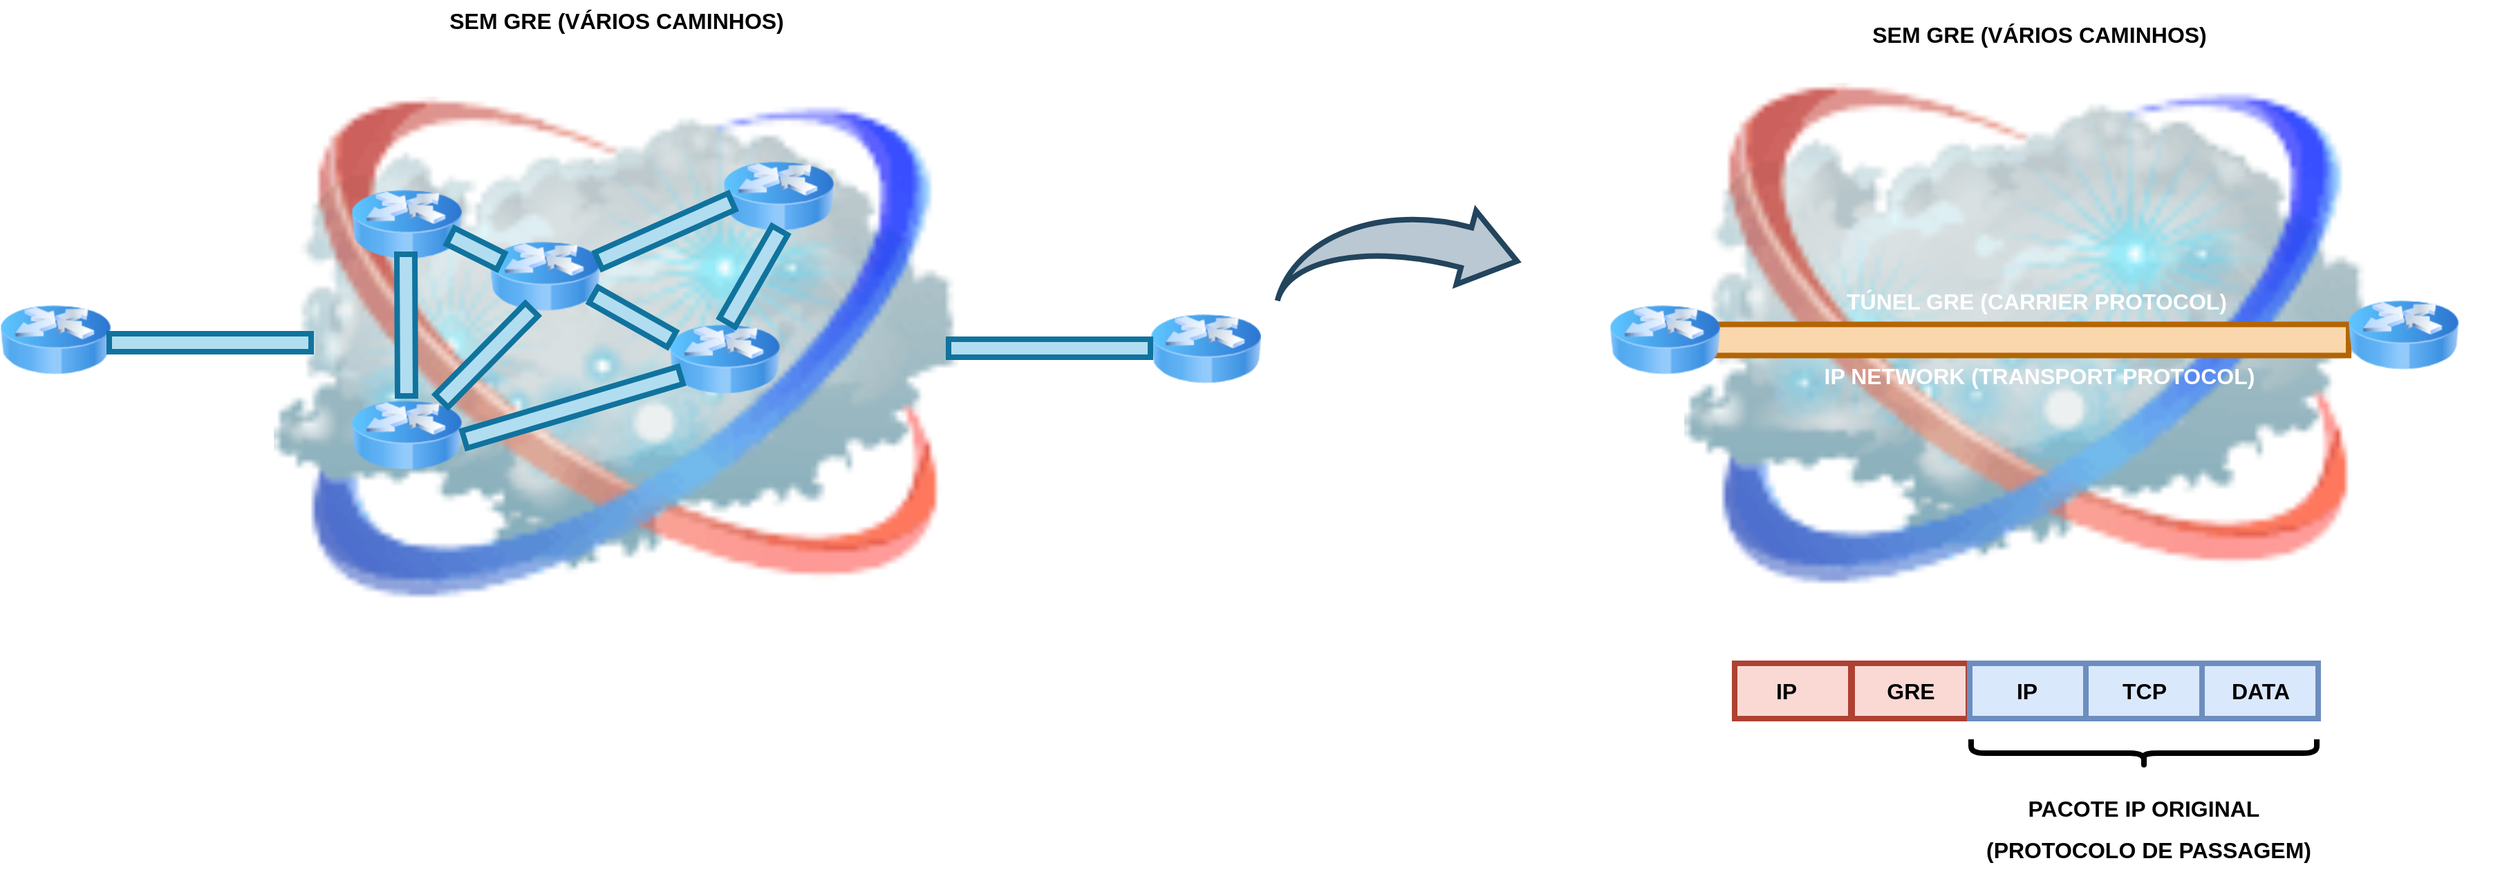 <mxfile version="23.1.2" type="device">
  <diagram name="Página-1" id="7_pxQJQu3ZF1BAzhBtyt">
    <mxGraphModel dx="2021" dy="716" grid="1" gridSize="10" guides="1" tooltips="1" connect="1" arrows="1" fold="1" page="1" pageScale="1" pageWidth="827" pageHeight="1169" math="0" shadow="0">
      <root>
        <mxCell id="0" />
        <mxCell id="1" parent="0" />
        <mxCell id="cVbs8vAGkjkzM21ZBmP--22" value="" style="image;html=1;image=img/lib/clip_art/networking/Cloud_128x128.png" vertex="1" parent="1">
          <mxGeometry x="1080" y="60" width="683" height="365" as="geometry" />
        </mxCell>
        <mxCell id="cVbs8vAGkjkzM21ZBmP--31" value="" style="rounded=0;whiteSpace=wrap;html=1;fillColor=#fad7ac;strokeColor=#b46504;strokeWidth=4;" vertex="1" parent="1">
          <mxGeometry x="1196" y="234.75" width="458.5" height="22.5" as="geometry" />
        </mxCell>
        <mxCell id="cVbs8vAGkjkzM21ZBmP--8" value="" style="image;html=1;image=img/lib/clip_art/networking/Cloud_128x128.png" vertex="1" parent="1">
          <mxGeometry x="60.0" y="70" width="683" height="365" as="geometry" />
        </mxCell>
        <mxCell id="cVbs8vAGkjkzM21ZBmP--1" value="" style="image;html=1;image=img/lib/clip_art/networking/Router_Icon_128x128.png" vertex="1" parent="1">
          <mxGeometry x="-44" y="206" width="80" height="80" as="geometry" />
        </mxCell>
        <mxCell id="cVbs8vAGkjkzM21ZBmP--2" value="" style="image;html=1;image=img/lib/clip_art/networking/Router_Icon_128x128.png" vertex="1" parent="1">
          <mxGeometry x="310" y="160" width="80" height="80" as="geometry" />
        </mxCell>
        <mxCell id="cVbs8vAGkjkzM21ZBmP--3" value="" style="image;html=1;image=img/lib/clip_art/networking/Router_Icon_128x128.png" vertex="1" parent="1">
          <mxGeometry x="440" y="220" width="80" height="80" as="geometry" />
        </mxCell>
        <mxCell id="cVbs8vAGkjkzM21ZBmP--4" value="" style="image;html=1;image=img/lib/clip_art/networking/Router_Icon_128x128.png" vertex="1" parent="1">
          <mxGeometry x="210" y="275" width="80" height="80" as="geometry" />
        </mxCell>
        <mxCell id="cVbs8vAGkjkzM21ZBmP--5" value="" style="image;html=1;image=img/lib/clip_art/networking/Router_Icon_128x128.png" vertex="1" parent="1">
          <mxGeometry x="479" y="102" width="80" height="80" as="geometry" />
        </mxCell>
        <mxCell id="cVbs8vAGkjkzM21ZBmP--6" value="" style="image;html=1;image=img/lib/clip_art/networking/Router_Icon_128x128.png" vertex="1" parent="1">
          <mxGeometry x="788" y="212.5" width="80" height="80" as="geometry" />
        </mxCell>
        <mxCell id="cVbs8vAGkjkzM21ZBmP--9" value="" style="shape=flexArrow;endArrow=none;html=1;rounded=0;endFill=0;endSize=6;fillColor=#b1ddf0;fillStyle=solid;targetPerimeterSpacing=0;sourcePerimeterSpacing=0;strokeWidth=4;strokeColor=#10739e;" edge="1" parent="1">
          <mxGeometry width="50" height="50" relative="1" as="geometry">
            <mxPoint x="290" y="318.58" as="sourcePoint" />
            <mxPoint x="450" y="271" as="targetPoint" />
          </mxGeometry>
        </mxCell>
        <mxCell id="cVbs8vAGkjkzM21ZBmP--10" value="" style="shape=flexArrow;endArrow=none;html=1;rounded=0;endFill=0;endSize=6;fillColor=#b1ddf0;fillStyle=solid;targetPerimeterSpacing=0;sourcePerimeterSpacing=0;strokeWidth=4;strokeColor=#10739e;" edge="1" parent="1">
          <mxGeometry width="50" height="50" relative="1" as="geometry">
            <mxPoint x="33" y="248" as="sourcePoint" />
            <mxPoint x="183" y="248" as="targetPoint" />
          </mxGeometry>
        </mxCell>
        <mxCell id="cVbs8vAGkjkzM21ZBmP--11" value="" style="shape=flexArrow;endArrow=none;html=1;rounded=0;endFill=0;endSize=6;fillColor=#b1ddf0;fillStyle=solid;targetPerimeterSpacing=0;sourcePerimeterSpacing=0;strokeWidth=4;strokeColor=#10739e;" edge="1" parent="1">
          <mxGeometry width="50" height="50" relative="1" as="geometry">
            <mxPoint x="640" y="252" as="sourcePoint" />
            <mxPoint x="790" y="252" as="targetPoint" />
          </mxGeometry>
        </mxCell>
        <mxCell id="cVbs8vAGkjkzM21ZBmP--12" value="" style="shape=flexArrow;endArrow=none;html=1;rounded=0;endFill=0;endSize=6;fillColor=#b1ddf0;fillStyle=solid;targetPerimeterSpacing=0;sourcePerimeterSpacing=0;strokeWidth=4;strokeColor=#10739e;" edge="1" parent="1">
          <mxGeometry width="50" height="50" relative="1" as="geometry">
            <mxPoint x="342" y="222.52" as="sourcePoint" />
            <mxPoint x="274" y="291.5" as="targetPoint" />
          </mxGeometry>
        </mxCell>
        <mxCell id="cVbs8vAGkjkzM21ZBmP--13" value="" style="shape=flexArrow;endArrow=none;html=1;rounded=0;endFill=0;endSize=6;fillColor=#b1ddf0;fillStyle=solid;targetPerimeterSpacing=0;sourcePerimeterSpacing=0;strokeWidth=4;strokeColor=#10739e;" edge="1" parent="1">
          <mxGeometry width="50" height="50" relative="1" as="geometry">
            <mxPoint x="487" y="145" as="sourcePoint" />
            <mxPoint x="387" y="189.49" as="targetPoint" />
          </mxGeometry>
        </mxCell>
        <mxCell id="cVbs8vAGkjkzM21ZBmP--14" value="" style="shape=flexArrow;endArrow=none;html=1;rounded=0;endFill=0;endSize=6;fillColor=#b1ddf0;fillStyle=solid;targetPerimeterSpacing=0;sourcePerimeterSpacing=0;strokeWidth=4;strokeColor=#10739e;" edge="1" parent="1">
          <mxGeometry width="50" height="50" relative="1" as="geometry">
            <mxPoint x="443.5" y="246.5" as="sourcePoint" />
            <mxPoint x="383.5" y="212.5" as="targetPoint" />
          </mxGeometry>
        </mxCell>
        <mxCell id="cVbs8vAGkjkzM21ZBmP--15" value="" style="shape=flexArrow;endArrow=none;html=1;rounded=0;endFill=0;endSize=6;fillColor=#b1ddf0;fillStyle=solid;targetPerimeterSpacing=0;sourcePerimeterSpacing=0;strokeWidth=4;strokeColor=#10739e;" edge="1" parent="1">
          <mxGeometry width="50" height="50" relative="1" as="geometry">
            <mxPoint x="481" y="235" as="sourcePoint" />
            <mxPoint x="521" y="165" as="targetPoint" />
          </mxGeometry>
        </mxCell>
        <mxCell id="cVbs8vAGkjkzM21ZBmP--20" value="" style="html=1;shadow=0;dashed=0;align=center;verticalAlign=middle;shape=mxgraph.arrows2.jumpInArrow;dy=15;dx=38;arrowHead=55;rotation=15;fillColor=#bac8d3;strokeColor=#23445d;strokeWidth=4;" vertex="1" parent="1">
          <mxGeometry x="890" y="140" width="160" height="100" as="geometry" />
        </mxCell>
        <mxCell id="cVbs8vAGkjkzM21ZBmP--21" value="" style="image;html=1;image=img/lib/clip_art/networking/Router_Icon_128x128.png" vertex="1" parent="1">
          <mxGeometry x="1120" y="206" width="80" height="80" as="geometry" />
        </mxCell>
        <mxCell id="cVbs8vAGkjkzM21ZBmP--23" value="" style="image;html=1;image=img/lib/clip_art/networking/Router_Icon_128x128.png" vertex="1" parent="1">
          <mxGeometry x="1654" y="202.5" width="80" height="80" as="geometry" />
        </mxCell>
        <mxCell id="cVbs8vAGkjkzM21ZBmP--28" value="&lt;font style=&quot;font-size: 16px;&quot;&gt;&lt;b&gt;TÚNEL GRE (CARRIER PROTOCOL)&lt;br&gt;&lt;/b&gt;&lt;/font&gt;" style="text;html=1;strokeColor=none;fillColor=none;align=center;verticalAlign=middle;whiteSpace=wrap;rounded=0;strokeWidth=13;spacing=4;fontColor=#FFFFFF;" vertex="1" parent="1">
          <mxGeometry x="1276.25" y="202.5" width="306" height="30" as="geometry" />
        </mxCell>
        <mxCell id="cVbs8vAGkjkzM21ZBmP--32" value="&lt;b style=&quot;font-size: 16px;&quot;&gt;IP NETWORK (TRANSPORT PROTOCOL)&lt;br&gt;&lt;/b&gt;" style="text;html=1;strokeColor=none;fillColor=none;align=center;verticalAlign=middle;whiteSpace=wrap;rounded=0;strokeWidth=13;spacing=4;fontColor=#FFFFFF;" vertex="1" parent="1">
          <mxGeometry x="1272.25" y="257.25" width="317.75" height="30" as="geometry" />
        </mxCell>
        <mxCell id="cVbs8vAGkjkzM21ZBmP--34" value="" style="image;html=1;image=img/lib/clip_art/networking/Router_Icon_128x128.png" vertex="1" parent="1">
          <mxGeometry x="210" y="122.5" width="80" height="80" as="geometry" />
        </mxCell>
        <mxCell id="cVbs8vAGkjkzM21ZBmP--35" value="" style="shape=flexArrow;endArrow=none;html=1;rounded=0;endFill=0;endSize=6;fillColor=#b1ddf0;fillStyle=solid;targetPerimeterSpacing=0;sourcePerimeterSpacing=0;strokeWidth=4;strokeColor=#10739e;" edge="1" parent="1">
          <mxGeometry width="50" height="50" relative="1" as="geometry">
            <mxPoint x="249.5" y="182.0" as="sourcePoint" />
            <mxPoint x="250" y="288.48" as="targetPoint" />
          </mxGeometry>
        </mxCell>
        <mxCell id="cVbs8vAGkjkzM21ZBmP--36" value="" style="shape=flexArrow;endArrow=none;html=1;rounded=0;endFill=0;endSize=6;fillColor=#b1ddf0;fillStyle=solid;targetPerimeterSpacing=0;sourcePerimeterSpacing=0;strokeWidth=4;strokeColor=#10739e;" edge="1" parent="1">
          <mxGeometry width="50" height="50" relative="1" as="geometry">
            <mxPoint x="320" y="190" as="sourcePoint" />
            <mxPoint x="280" y="170" as="targetPoint" />
          </mxGeometry>
        </mxCell>
        <mxCell id="cVbs8vAGkjkzM21ZBmP--37" value="&lt;b style=&quot;font-size: 16px;&quot;&gt;&lt;font style=&quot;font-size: 16px;&quot;&gt;SEM GRE (VÁRIOS CAMINHOS)&lt;br&gt;&lt;/font&gt;&lt;/b&gt;" style="text;html=1;strokeColor=none;fillColor=none;align=center;verticalAlign=middle;whiteSpace=wrap;rounded=0;strokeWidth=13;spacing=4;fontColor=#000000;" vertex="1" parent="1">
          <mxGeometry x="248.5" width="306" height="30" as="geometry" />
        </mxCell>
        <mxCell id="cVbs8vAGkjkzM21ZBmP--38" value="&lt;b style=&quot;font-size: 16px;&quot;&gt;&lt;font style=&quot;font-size: 16px;&quot;&gt;SEM GRE (VÁRIOS CAMINHOS)&lt;br&gt;&lt;/font&gt;&lt;/b&gt;" style="text;html=1;strokeColor=none;fillColor=none;align=center;verticalAlign=middle;whiteSpace=wrap;rounded=0;strokeWidth=13;spacing=4;fontColor=#000000;" vertex="1" parent="1">
          <mxGeometry x="1278.13" y="10" width="306" height="30" as="geometry" />
        </mxCell>
        <mxCell id="cVbs8vAGkjkzM21ZBmP--39" value="" style="rounded=0;whiteSpace=wrap;html=1;strokeWidth=4;fillColor=#fad9d5;strokeColor=#ae4132;" vertex="1" parent="1">
          <mxGeometry x="1210.5" y="480" width="84" height="40" as="geometry" />
        </mxCell>
        <mxCell id="cVbs8vAGkjkzM21ZBmP--40" value="" style="rounded=0;whiteSpace=wrap;html=1;strokeWidth=4;fillColor=#fad9d5;strokeColor=#ae4132;" vertex="1" parent="1">
          <mxGeometry x="1295.5" y="480" width="84" height="40" as="geometry" />
        </mxCell>
        <mxCell id="cVbs8vAGkjkzM21ZBmP--41" value="" style="rounded=0;whiteSpace=wrap;html=1;strokeWidth=4;fillColor=#dae8fc;strokeColor=#6c8ebf;" vertex="1" parent="1">
          <mxGeometry x="1380.5" y="480" width="84" height="40" as="geometry" />
        </mxCell>
        <mxCell id="cVbs8vAGkjkzM21ZBmP--42" value="" style="rounded=0;whiteSpace=wrap;html=1;strokeWidth=4;fillColor=#dae8fc;strokeColor=#6c8ebf;" vertex="1" parent="1">
          <mxGeometry x="1464.5" y="480" width="84" height="40" as="geometry" />
        </mxCell>
        <mxCell id="cVbs8vAGkjkzM21ZBmP--43" value="" style="rounded=0;whiteSpace=wrap;html=1;strokeWidth=4;fillColor=#dae8fc;strokeColor=#6c8ebf;" vertex="1" parent="1">
          <mxGeometry x="1548.5" y="480" width="84" height="40" as="geometry" />
        </mxCell>
        <mxCell id="cVbs8vAGkjkzM21ZBmP--44" value="IP" style="text;html=1;strokeColor=none;fillColor=none;align=center;verticalAlign=middle;whiteSpace=wrap;rounded=0;fontStyle=1;fontSize=16;" vertex="1" parent="1">
          <mxGeometry x="1218.13" y="485" width="60" height="30" as="geometry" />
        </mxCell>
        <mxCell id="cVbs8vAGkjkzM21ZBmP--45" value="PACOTE IP ORIGINAL" style="text;html=1;strokeColor=none;fillColor=none;align=center;verticalAlign=middle;whiteSpace=wrap;rounded=0;fontStyle=1;fontSize=16;" vertex="1" parent="1">
          <mxGeometry x="1390.25" y="570" width="232.5" height="30" as="geometry" />
        </mxCell>
        <mxCell id="cVbs8vAGkjkzM21ZBmP--46" value="IP" style="text;html=1;strokeColor=none;fillColor=none;align=center;verticalAlign=middle;whiteSpace=wrap;rounded=0;fontStyle=1;fontSize=16;" vertex="1" parent="1">
          <mxGeometry x="1391.5" y="485" width="60" height="30" as="geometry" />
        </mxCell>
        <mxCell id="cVbs8vAGkjkzM21ZBmP--47" value="TCP" style="text;html=1;strokeColor=none;fillColor=none;align=center;verticalAlign=middle;whiteSpace=wrap;rounded=0;fontStyle=1;fontSize=16;" vertex="1" parent="1">
          <mxGeometry x="1476.5" y="485" width="60" height="30" as="geometry" />
        </mxCell>
        <mxCell id="cVbs8vAGkjkzM21ZBmP--48" value="DATA" style="text;html=1;strokeColor=none;fillColor=none;align=center;verticalAlign=middle;whiteSpace=wrap;rounded=0;fontStyle=1;fontSize=16;" vertex="1" parent="1">
          <mxGeometry x="1560.5" y="485" width="60" height="30" as="geometry" />
        </mxCell>
        <mxCell id="cVbs8vAGkjkzM21ZBmP--49" value="" style="shape=curlyBracket;whiteSpace=wrap;html=1;rounded=1;labelPosition=left;verticalLabelPosition=middle;align=right;verticalAlign=middle;rotation=-90;spacing=2;strokeWidth=4;" vertex="1" parent="1">
          <mxGeometry x="1496.5" y="420" width="20" height="250" as="geometry" />
        </mxCell>
        <mxCell id="cVbs8vAGkjkzM21ZBmP--50" value="GRE" style="text;html=1;strokeColor=none;fillColor=none;align=center;verticalAlign=middle;whiteSpace=wrap;rounded=0;fontStyle=1;fontSize=16;" vertex="1" parent="1">
          <mxGeometry x="1307.5" y="485" width="60" height="30" as="geometry" />
        </mxCell>
        <mxCell id="cVbs8vAGkjkzM21ZBmP--51" value="(PROTOCOLO DE PASSAGEM)" style="text;html=1;strokeColor=none;fillColor=none;align=center;verticalAlign=middle;whiteSpace=wrap;rounded=0;fontStyle=1;fontSize=16;" vertex="1" parent="1">
          <mxGeometry x="1390.25" y="600" width="239.75" height="30" as="geometry" />
        </mxCell>
      </root>
    </mxGraphModel>
  </diagram>
</mxfile>
